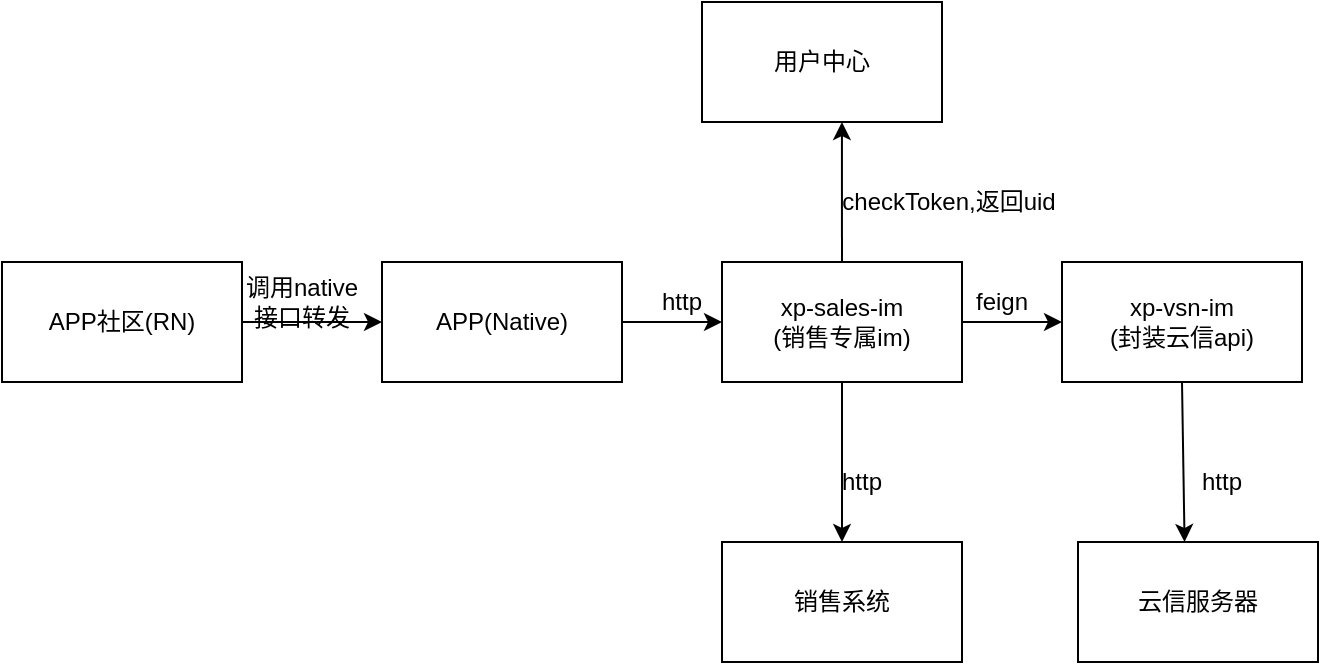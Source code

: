 <mxfile version="12.4.3" type="github" pages="1">
  <diagram id="bsD2x_KO6xM0R5m1DpQU" name="Page-1">
    <mxGraphModel dx="1600" dy="427" grid="1" gridSize="10" guides="1" tooltips="1" connect="1" arrows="1" fold="1" page="1" pageScale="1" pageWidth="827" pageHeight="1169" math="0" shadow="0">
      <root>
        <mxCell id="0"/>
        <mxCell id="1" parent="0"/>
        <mxCell id="owGcyw35CdWoM1V62iLP-1" value="xp-sales-im&lt;br&gt;(销售专属im)" style="rounded=0;whiteSpace=wrap;html=1;" vertex="1" parent="1">
          <mxGeometry x="330" y="140" width="120" height="60" as="geometry"/>
        </mxCell>
        <mxCell id="owGcyw35CdWoM1V62iLP-2" value="xp-vsn-im&lt;br&gt;(封装云信api)" style="rounded=0;whiteSpace=wrap;html=1;" vertex="1" parent="1">
          <mxGeometry x="500" y="140" width="120" height="60" as="geometry"/>
        </mxCell>
        <mxCell id="owGcyw35CdWoM1V62iLP-3" value="云信服务器" style="rounded=0;whiteSpace=wrap;html=1;" vertex="1" parent="1">
          <mxGeometry x="508" y="280" width="120" height="60" as="geometry"/>
        </mxCell>
        <mxCell id="owGcyw35CdWoM1V62iLP-4" value="销售系统" style="rounded=0;whiteSpace=wrap;html=1;" vertex="1" parent="1">
          <mxGeometry x="330" y="280" width="120" height="60" as="geometry"/>
        </mxCell>
        <mxCell id="owGcyw35CdWoM1V62iLP-5" value="用户中心" style="rounded=0;whiteSpace=wrap;html=1;" vertex="1" parent="1">
          <mxGeometry x="320" y="10" width="120" height="60" as="geometry"/>
        </mxCell>
        <mxCell id="owGcyw35CdWoM1V62iLP-6" value="APP社区(RN)" style="rounded=0;whiteSpace=wrap;html=1;" vertex="1" parent="1">
          <mxGeometry x="-30" y="140" width="120" height="60" as="geometry"/>
        </mxCell>
        <mxCell id="owGcyw35CdWoM1V62iLP-7" value="APP(Native)" style="rounded=0;whiteSpace=wrap;html=1;" vertex="1" parent="1">
          <mxGeometry x="160" y="140" width="120" height="60" as="geometry"/>
        </mxCell>
        <mxCell id="owGcyw35CdWoM1V62iLP-8" value="" style="endArrow=classic;html=1;entryX=0;entryY=0.5;entryDx=0;entryDy=0;exitX=1;exitY=0.5;exitDx=0;exitDy=0;" edge="1" parent="1" source="owGcyw35CdWoM1V62iLP-6" target="owGcyw35CdWoM1V62iLP-7">
          <mxGeometry width="50" height="50" relative="1" as="geometry">
            <mxPoint x="-10" y="410" as="sourcePoint"/>
            <mxPoint x="40" y="360" as="targetPoint"/>
          </mxGeometry>
        </mxCell>
        <mxCell id="owGcyw35CdWoM1V62iLP-10" value="" style="endArrow=classic;html=1;entryX=0.583;entryY=1;entryDx=0;entryDy=0;entryPerimeter=0;" edge="1" parent="1" source="owGcyw35CdWoM1V62iLP-1" target="owGcyw35CdWoM1V62iLP-5">
          <mxGeometry width="50" height="50" relative="1" as="geometry">
            <mxPoint x="-10" y="410" as="sourcePoint"/>
            <mxPoint x="400" y="80" as="targetPoint"/>
          </mxGeometry>
        </mxCell>
        <mxCell id="owGcyw35CdWoM1V62iLP-11" value="checkToken,返回uid" style="text;html=1;strokeColor=none;fillColor=none;align=center;verticalAlign=middle;whiteSpace=wrap;rounded=0;" vertex="1" parent="1">
          <mxGeometry x="370" y="100" width="147" height="20" as="geometry"/>
        </mxCell>
        <mxCell id="owGcyw35CdWoM1V62iLP-12" value="调用native接口转发" style="text;html=1;strokeColor=none;fillColor=none;align=center;verticalAlign=middle;whiteSpace=wrap;rounded=0;" vertex="1" parent="1">
          <mxGeometry x="90" y="150" width="60" height="20" as="geometry"/>
        </mxCell>
        <mxCell id="owGcyw35CdWoM1V62iLP-13" value="" style="endArrow=classic;html=1;entryX=0;entryY=0.5;entryDx=0;entryDy=0;exitX=1;exitY=0.5;exitDx=0;exitDy=0;" edge="1" parent="1" source="owGcyw35CdWoM1V62iLP-7" target="owGcyw35CdWoM1V62iLP-1">
          <mxGeometry width="50" height="50" relative="1" as="geometry">
            <mxPoint x="-30" y="410" as="sourcePoint"/>
            <mxPoint x="20" y="360" as="targetPoint"/>
          </mxGeometry>
        </mxCell>
        <mxCell id="owGcyw35CdWoM1V62iLP-14" value="http" style="text;html=1;strokeColor=none;fillColor=none;align=center;verticalAlign=middle;whiteSpace=wrap;rounded=0;" vertex="1" parent="1">
          <mxGeometry x="290" y="150" width="40" height="20" as="geometry"/>
        </mxCell>
        <mxCell id="owGcyw35CdWoM1V62iLP-19" value="" style="endArrow=classic;html=1;exitX=0.5;exitY=1;exitDx=0;exitDy=0;" edge="1" parent="1" source="owGcyw35CdWoM1V62iLP-1" target="owGcyw35CdWoM1V62iLP-4">
          <mxGeometry width="50" height="50" relative="1" as="geometry">
            <mxPoint x="-30" y="410" as="sourcePoint"/>
            <mxPoint x="20" y="360" as="targetPoint"/>
          </mxGeometry>
        </mxCell>
        <mxCell id="owGcyw35CdWoM1V62iLP-20" value="" style="endArrow=classic;html=1;exitX=1;exitY=0.5;exitDx=0;exitDy=0;entryX=0;entryY=0.5;entryDx=0;entryDy=0;" edge="1" parent="1" source="owGcyw35CdWoM1V62iLP-1" target="owGcyw35CdWoM1V62iLP-2">
          <mxGeometry width="50" height="50" relative="1" as="geometry">
            <mxPoint x="-30" y="410" as="sourcePoint"/>
            <mxPoint x="20" y="360" as="targetPoint"/>
          </mxGeometry>
        </mxCell>
        <mxCell id="owGcyw35CdWoM1V62iLP-21" value="feign" style="text;html=1;strokeColor=none;fillColor=none;align=center;verticalAlign=middle;whiteSpace=wrap;rounded=0;" vertex="1" parent="1">
          <mxGeometry x="450" y="150" width="40" height="20" as="geometry"/>
        </mxCell>
        <mxCell id="owGcyw35CdWoM1V62iLP-22" value="" style="endArrow=classic;html=1;exitX=0.5;exitY=1;exitDx=0;exitDy=0;entryX=0.444;entryY=0;entryDx=0;entryDy=0;entryPerimeter=0;" edge="1" parent="1" source="owGcyw35CdWoM1V62iLP-2" target="owGcyw35CdWoM1V62iLP-3">
          <mxGeometry width="50" height="50" relative="1" as="geometry">
            <mxPoint x="-30" y="410" as="sourcePoint"/>
            <mxPoint x="20" y="360" as="targetPoint"/>
          </mxGeometry>
        </mxCell>
        <mxCell id="owGcyw35CdWoM1V62iLP-23" value="http" style="text;html=1;strokeColor=none;fillColor=none;align=center;verticalAlign=middle;whiteSpace=wrap;rounded=0;" vertex="1" parent="1">
          <mxGeometry x="560" y="240" width="40" height="20" as="geometry"/>
        </mxCell>
        <mxCell id="owGcyw35CdWoM1V62iLP-25" value="http" style="text;html=1;strokeColor=none;fillColor=none;align=center;verticalAlign=middle;whiteSpace=wrap;rounded=0;" vertex="1" parent="1">
          <mxGeometry x="380" y="240" width="40" height="20" as="geometry"/>
        </mxCell>
      </root>
    </mxGraphModel>
  </diagram>
</mxfile>
